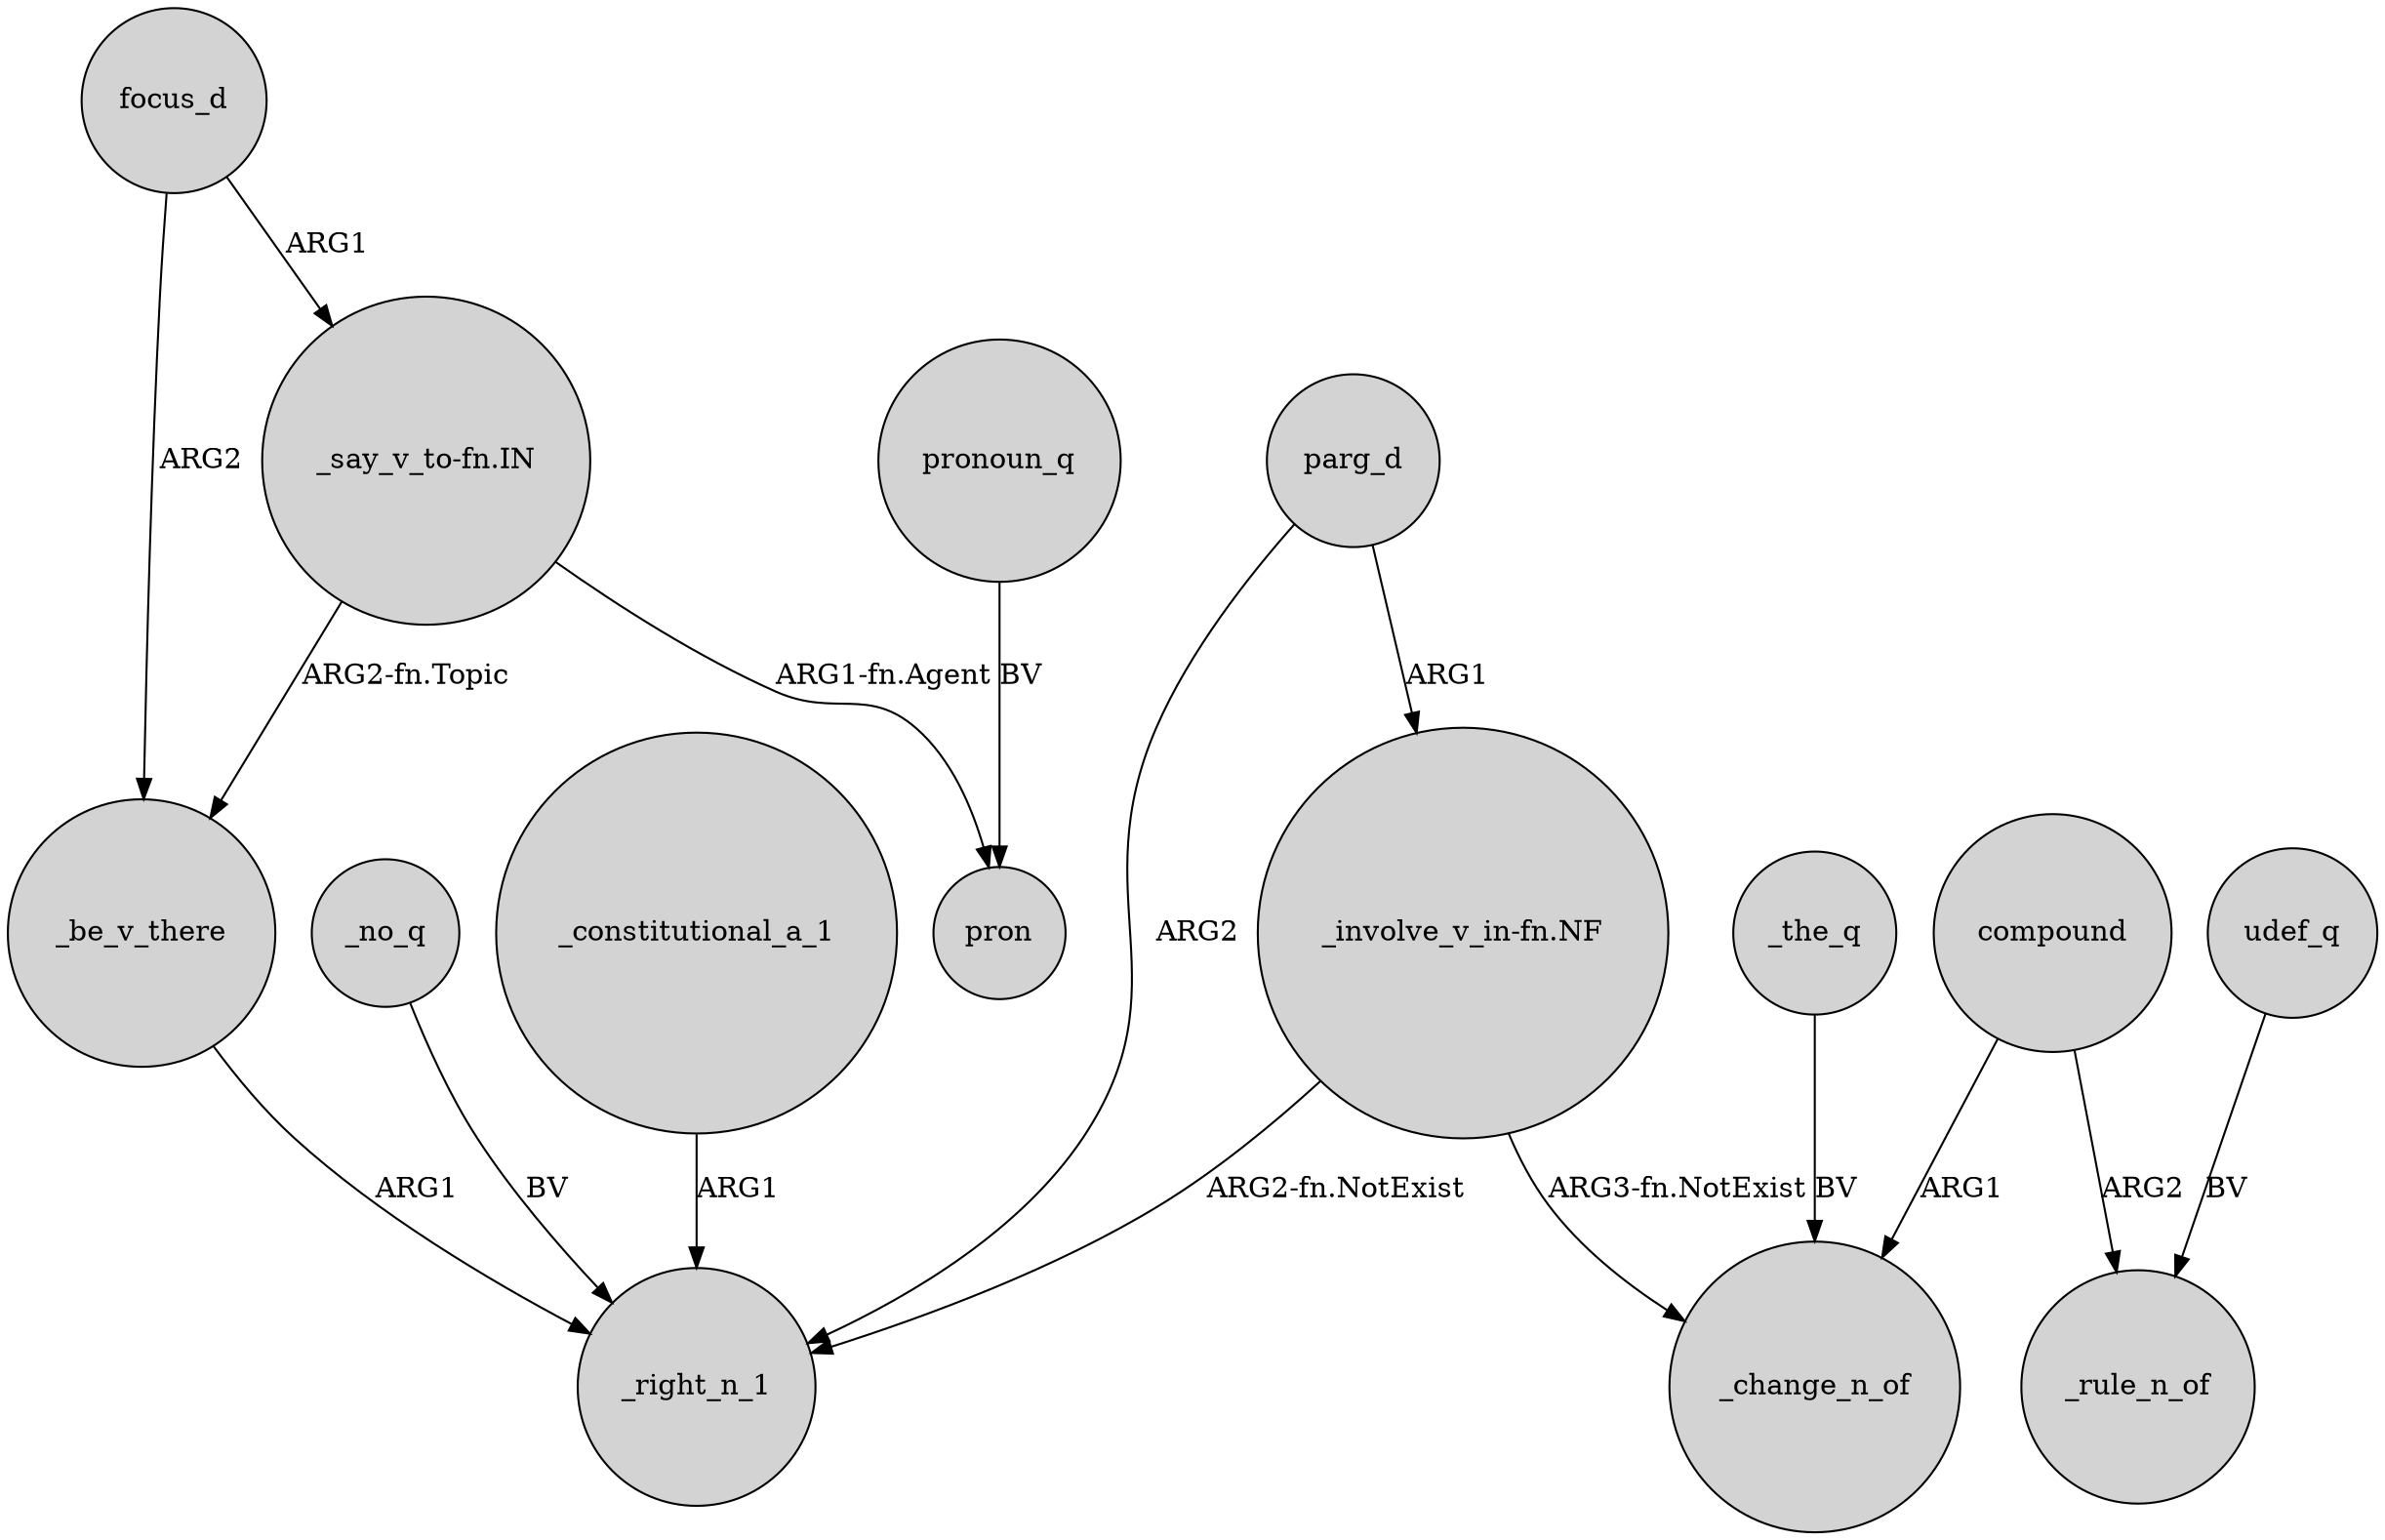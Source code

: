digraph {
	node [shape=circle style=filled]
	parg_d -> _right_n_1 [label=ARG2]
	udef_q -> _rule_n_of [label=BV]
	_the_q -> _change_n_of [label=BV]
	"_say_v_to-fn.IN" -> pron [label="ARG1-fn.Agent"]
	_no_q -> _right_n_1 [label=BV]
	compound -> _rule_n_of [label=ARG2]
	compound -> _change_n_of [label=ARG1]
	_constitutional_a_1 -> _right_n_1 [label=ARG1]
	"_say_v_to-fn.IN" -> _be_v_there [label="ARG2-fn.Topic"]
	_be_v_there -> _right_n_1 [label=ARG1]
	"_involve_v_in-fn.NF" -> _change_n_of [label="ARG3-fn.NotExist"]
	"_involve_v_in-fn.NF" -> _right_n_1 [label="ARG2-fn.NotExist"]
	focus_d -> _be_v_there [label=ARG2]
	focus_d -> "_say_v_to-fn.IN" [label=ARG1]
	parg_d -> "_involve_v_in-fn.NF" [label=ARG1]
	pronoun_q -> pron [label=BV]
}
